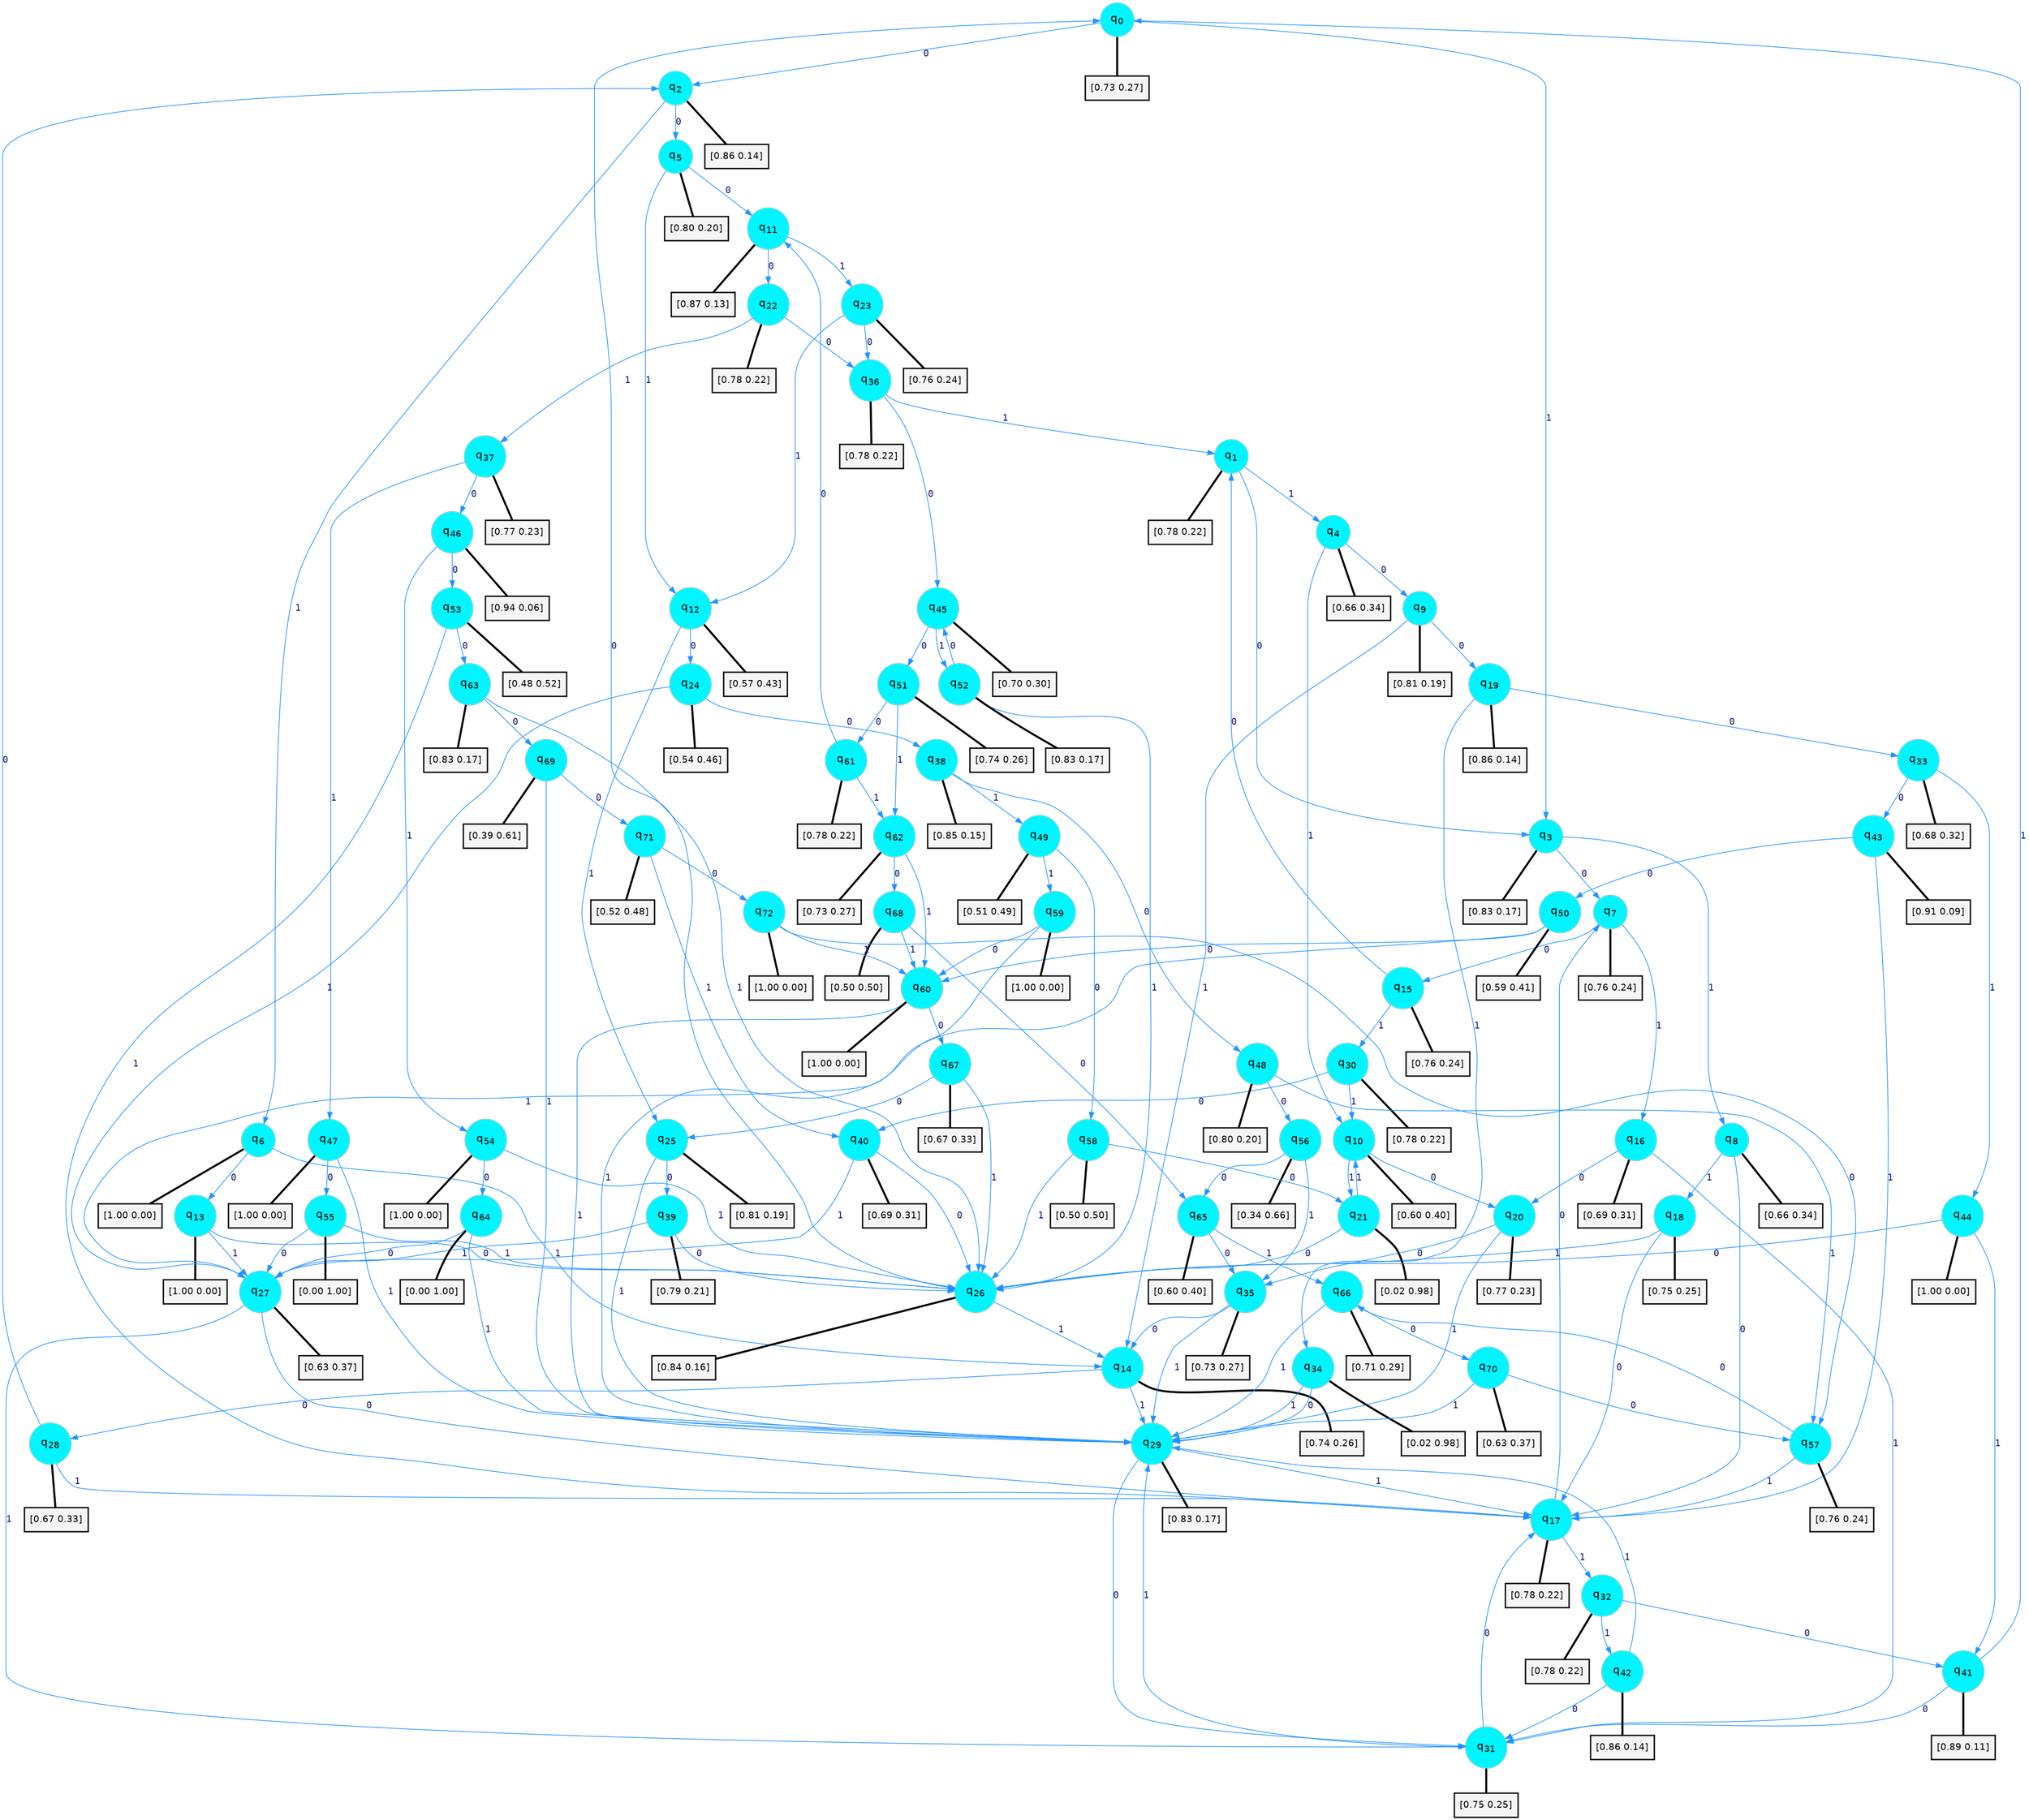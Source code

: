 digraph G {
graph [
bgcolor=transparent, dpi=300, rankdir=TD, size="40,25"];
node [
color=gray, fillcolor=turquoise1, fontcolor=black, fontname=Helvetica, fontsize=16, fontweight=bold, shape=circle, style=filled];
edge [
arrowsize=1, color=dodgerblue1, fontcolor=midnightblue, fontname=courier, fontweight=bold, penwidth=1, style=solid, weight=20];
0[label=<q<SUB>0</SUB>>];
1[label=<q<SUB>1</SUB>>];
2[label=<q<SUB>2</SUB>>];
3[label=<q<SUB>3</SUB>>];
4[label=<q<SUB>4</SUB>>];
5[label=<q<SUB>5</SUB>>];
6[label=<q<SUB>6</SUB>>];
7[label=<q<SUB>7</SUB>>];
8[label=<q<SUB>8</SUB>>];
9[label=<q<SUB>9</SUB>>];
10[label=<q<SUB>10</SUB>>];
11[label=<q<SUB>11</SUB>>];
12[label=<q<SUB>12</SUB>>];
13[label=<q<SUB>13</SUB>>];
14[label=<q<SUB>14</SUB>>];
15[label=<q<SUB>15</SUB>>];
16[label=<q<SUB>16</SUB>>];
17[label=<q<SUB>17</SUB>>];
18[label=<q<SUB>18</SUB>>];
19[label=<q<SUB>19</SUB>>];
20[label=<q<SUB>20</SUB>>];
21[label=<q<SUB>21</SUB>>];
22[label=<q<SUB>22</SUB>>];
23[label=<q<SUB>23</SUB>>];
24[label=<q<SUB>24</SUB>>];
25[label=<q<SUB>25</SUB>>];
26[label=<q<SUB>26</SUB>>];
27[label=<q<SUB>27</SUB>>];
28[label=<q<SUB>28</SUB>>];
29[label=<q<SUB>29</SUB>>];
30[label=<q<SUB>30</SUB>>];
31[label=<q<SUB>31</SUB>>];
32[label=<q<SUB>32</SUB>>];
33[label=<q<SUB>33</SUB>>];
34[label=<q<SUB>34</SUB>>];
35[label=<q<SUB>35</SUB>>];
36[label=<q<SUB>36</SUB>>];
37[label=<q<SUB>37</SUB>>];
38[label=<q<SUB>38</SUB>>];
39[label=<q<SUB>39</SUB>>];
40[label=<q<SUB>40</SUB>>];
41[label=<q<SUB>41</SUB>>];
42[label=<q<SUB>42</SUB>>];
43[label=<q<SUB>43</SUB>>];
44[label=<q<SUB>44</SUB>>];
45[label=<q<SUB>45</SUB>>];
46[label=<q<SUB>46</SUB>>];
47[label=<q<SUB>47</SUB>>];
48[label=<q<SUB>48</SUB>>];
49[label=<q<SUB>49</SUB>>];
50[label=<q<SUB>50</SUB>>];
51[label=<q<SUB>51</SUB>>];
52[label=<q<SUB>52</SUB>>];
53[label=<q<SUB>53</SUB>>];
54[label=<q<SUB>54</SUB>>];
55[label=<q<SUB>55</SUB>>];
56[label=<q<SUB>56</SUB>>];
57[label=<q<SUB>57</SUB>>];
58[label=<q<SUB>58</SUB>>];
59[label=<q<SUB>59</SUB>>];
60[label=<q<SUB>60</SUB>>];
61[label=<q<SUB>61</SUB>>];
62[label=<q<SUB>62</SUB>>];
63[label=<q<SUB>63</SUB>>];
64[label=<q<SUB>64</SUB>>];
65[label=<q<SUB>65</SUB>>];
66[label=<q<SUB>66</SUB>>];
67[label=<q<SUB>67</SUB>>];
68[label=<q<SUB>68</SUB>>];
69[label=<q<SUB>69</SUB>>];
70[label=<q<SUB>70</SUB>>];
71[label=<q<SUB>71</SUB>>];
72[label=<q<SUB>72</SUB>>];
73[label="[0.73 0.27]", shape=box,fontcolor=black, fontname=Helvetica, fontsize=14, penwidth=2, fillcolor=whitesmoke,color=black];
74[label="[0.78 0.22]", shape=box,fontcolor=black, fontname=Helvetica, fontsize=14, penwidth=2, fillcolor=whitesmoke,color=black];
75[label="[0.86 0.14]", shape=box,fontcolor=black, fontname=Helvetica, fontsize=14, penwidth=2, fillcolor=whitesmoke,color=black];
76[label="[0.83 0.17]", shape=box,fontcolor=black, fontname=Helvetica, fontsize=14, penwidth=2, fillcolor=whitesmoke,color=black];
77[label="[0.66 0.34]", shape=box,fontcolor=black, fontname=Helvetica, fontsize=14, penwidth=2, fillcolor=whitesmoke,color=black];
78[label="[0.80 0.20]", shape=box,fontcolor=black, fontname=Helvetica, fontsize=14, penwidth=2, fillcolor=whitesmoke,color=black];
79[label="[1.00 0.00]", shape=box,fontcolor=black, fontname=Helvetica, fontsize=14, penwidth=2, fillcolor=whitesmoke,color=black];
80[label="[0.76 0.24]", shape=box,fontcolor=black, fontname=Helvetica, fontsize=14, penwidth=2, fillcolor=whitesmoke,color=black];
81[label="[0.66 0.34]", shape=box,fontcolor=black, fontname=Helvetica, fontsize=14, penwidth=2, fillcolor=whitesmoke,color=black];
82[label="[0.81 0.19]", shape=box,fontcolor=black, fontname=Helvetica, fontsize=14, penwidth=2, fillcolor=whitesmoke,color=black];
83[label="[0.60 0.40]", shape=box,fontcolor=black, fontname=Helvetica, fontsize=14, penwidth=2, fillcolor=whitesmoke,color=black];
84[label="[0.87 0.13]", shape=box,fontcolor=black, fontname=Helvetica, fontsize=14, penwidth=2, fillcolor=whitesmoke,color=black];
85[label="[0.57 0.43]", shape=box,fontcolor=black, fontname=Helvetica, fontsize=14, penwidth=2, fillcolor=whitesmoke,color=black];
86[label="[1.00 0.00]", shape=box,fontcolor=black, fontname=Helvetica, fontsize=14, penwidth=2, fillcolor=whitesmoke,color=black];
87[label="[0.74 0.26]", shape=box,fontcolor=black, fontname=Helvetica, fontsize=14, penwidth=2, fillcolor=whitesmoke,color=black];
88[label="[0.76 0.24]", shape=box,fontcolor=black, fontname=Helvetica, fontsize=14, penwidth=2, fillcolor=whitesmoke,color=black];
89[label="[0.69 0.31]", shape=box,fontcolor=black, fontname=Helvetica, fontsize=14, penwidth=2, fillcolor=whitesmoke,color=black];
90[label="[0.78 0.22]", shape=box,fontcolor=black, fontname=Helvetica, fontsize=14, penwidth=2, fillcolor=whitesmoke,color=black];
91[label="[0.75 0.25]", shape=box,fontcolor=black, fontname=Helvetica, fontsize=14, penwidth=2, fillcolor=whitesmoke,color=black];
92[label="[0.86 0.14]", shape=box,fontcolor=black, fontname=Helvetica, fontsize=14, penwidth=2, fillcolor=whitesmoke,color=black];
93[label="[0.77 0.23]", shape=box,fontcolor=black, fontname=Helvetica, fontsize=14, penwidth=2, fillcolor=whitesmoke,color=black];
94[label="[0.02 0.98]", shape=box,fontcolor=black, fontname=Helvetica, fontsize=14, penwidth=2, fillcolor=whitesmoke,color=black];
95[label="[0.78 0.22]", shape=box,fontcolor=black, fontname=Helvetica, fontsize=14, penwidth=2, fillcolor=whitesmoke,color=black];
96[label="[0.76 0.24]", shape=box,fontcolor=black, fontname=Helvetica, fontsize=14, penwidth=2, fillcolor=whitesmoke,color=black];
97[label="[0.54 0.46]", shape=box,fontcolor=black, fontname=Helvetica, fontsize=14, penwidth=2, fillcolor=whitesmoke,color=black];
98[label="[0.81 0.19]", shape=box,fontcolor=black, fontname=Helvetica, fontsize=14, penwidth=2, fillcolor=whitesmoke,color=black];
99[label="[0.84 0.16]", shape=box,fontcolor=black, fontname=Helvetica, fontsize=14, penwidth=2, fillcolor=whitesmoke,color=black];
100[label="[0.63 0.37]", shape=box,fontcolor=black, fontname=Helvetica, fontsize=14, penwidth=2, fillcolor=whitesmoke,color=black];
101[label="[0.67 0.33]", shape=box,fontcolor=black, fontname=Helvetica, fontsize=14, penwidth=2, fillcolor=whitesmoke,color=black];
102[label="[0.83 0.17]", shape=box,fontcolor=black, fontname=Helvetica, fontsize=14, penwidth=2, fillcolor=whitesmoke,color=black];
103[label="[0.78 0.22]", shape=box,fontcolor=black, fontname=Helvetica, fontsize=14, penwidth=2, fillcolor=whitesmoke,color=black];
104[label="[0.75 0.25]", shape=box,fontcolor=black, fontname=Helvetica, fontsize=14, penwidth=2, fillcolor=whitesmoke,color=black];
105[label="[0.78 0.22]", shape=box,fontcolor=black, fontname=Helvetica, fontsize=14, penwidth=2, fillcolor=whitesmoke,color=black];
106[label="[0.68 0.32]", shape=box,fontcolor=black, fontname=Helvetica, fontsize=14, penwidth=2, fillcolor=whitesmoke,color=black];
107[label="[0.02 0.98]", shape=box,fontcolor=black, fontname=Helvetica, fontsize=14, penwidth=2, fillcolor=whitesmoke,color=black];
108[label="[0.73 0.27]", shape=box,fontcolor=black, fontname=Helvetica, fontsize=14, penwidth=2, fillcolor=whitesmoke,color=black];
109[label="[0.78 0.22]", shape=box,fontcolor=black, fontname=Helvetica, fontsize=14, penwidth=2, fillcolor=whitesmoke,color=black];
110[label="[0.77 0.23]", shape=box,fontcolor=black, fontname=Helvetica, fontsize=14, penwidth=2, fillcolor=whitesmoke,color=black];
111[label="[0.85 0.15]", shape=box,fontcolor=black, fontname=Helvetica, fontsize=14, penwidth=2, fillcolor=whitesmoke,color=black];
112[label="[0.79 0.21]", shape=box,fontcolor=black, fontname=Helvetica, fontsize=14, penwidth=2, fillcolor=whitesmoke,color=black];
113[label="[0.69 0.31]", shape=box,fontcolor=black, fontname=Helvetica, fontsize=14, penwidth=2, fillcolor=whitesmoke,color=black];
114[label="[0.89 0.11]", shape=box,fontcolor=black, fontname=Helvetica, fontsize=14, penwidth=2, fillcolor=whitesmoke,color=black];
115[label="[0.86 0.14]", shape=box,fontcolor=black, fontname=Helvetica, fontsize=14, penwidth=2, fillcolor=whitesmoke,color=black];
116[label="[0.91 0.09]", shape=box,fontcolor=black, fontname=Helvetica, fontsize=14, penwidth=2, fillcolor=whitesmoke,color=black];
117[label="[1.00 0.00]", shape=box,fontcolor=black, fontname=Helvetica, fontsize=14, penwidth=2, fillcolor=whitesmoke,color=black];
118[label="[0.70 0.30]", shape=box,fontcolor=black, fontname=Helvetica, fontsize=14, penwidth=2, fillcolor=whitesmoke,color=black];
119[label="[0.94 0.06]", shape=box,fontcolor=black, fontname=Helvetica, fontsize=14, penwidth=2, fillcolor=whitesmoke,color=black];
120[label="[1.00 0.00]", shape=box,fontcolor=black, fontname=Helvetica, fontsize=14, penwidth=2, fillcolor=whitesmoke,color=black];
121[label="[0.80 0.20]", shape=box,fontcolor=black, fontname=Helvetica, fontsize=14, penwidth=2, fillcolor=whitesmoke,color=black];
122[label="[0.51 0.49]", shape=box,fontcolor=black, fontname=Helvetica, fontsize=14, penwidth=2, fillcolor=whitesmoke,color=black];
123[label="[0.59 0.41]", shape=box,fontcolor=black, fontname=Helvetica, fontsize=14, penwidth=2, fillcolor=whitesmoke,color=black];
124[label="[0.74 0.26]", shape=box,fontcolor=black, fontname=Helvetica, fontsize=14, penwidth=2, fillcolor=whitesmoke,color=black];
125[label="[0.83 0.17]", shape=box,fontcolor=black, fontname=Helvetica, fontsize=14, penwidth=2, fillcolor=whitesmoke,color=black];
126[label="[0.48 0.52]", shape=box,fontcolor=black, fontname=Helvetica, fontsize=14, penwidth=2, fillcolor=whitesmoke,color=black];
127[label="[1.00 0.00]", shape=box,fontcolor=black, fontname=Helvetica, fontsize=14, penwidth=2, fillcolor=whitesmoke,color=black];
128[label="[0.00 1.00]", shape=box,fontcolor=black, fontname=Helvetica, fontsize=14, penwidth=2, fillcolor=whitesmoke,color=black];
129[label="[0.34 0.66]", shape=box,fontcolor=black, fontname=Helvetica, fontsize=14, penwidth=2, fillcolor=whitesmoke,color=black];
130[label="[0.76 0.24]", shape=box,fontcolor=black, fontname=Helvetica, fontsize=14, penwidth=2, fillcolor=whitesmoke,color=black];
131[label="[0.50 0.50]", shape=box,fontcolor=black, fontname=Helvetica, fontsize=14, penwidth=2, fillcolor=whitesmoke,color=black];
132[label="[1.00 0.00]", shape=box,fontcolor=black, fontname=Helvetica, fontsize=14, penwidth=2, fillcolor=whitesmoke,color=black];
133[label="[1.00 0.00]", shape=box,fontcolor=black, fontname=Helvetica, fontsize=14, penwidth=2, fillcolor=whitesmoke,color=black];
134[label="[0.78 0.22]", shape=box,fontcolor=black, fontname=Helvetica, fontsize=14, penwidth=2, fillcolor=whitesmoke,color=black];
135[label="[0.73 0.27]", shape=box,fontcolor=black, fontname=Helvetica, fontsize=14, penwidth=2, fillcolor=whitesmoke,color=black];
136[label="[0.83 0.17]", shape=box,fontcolor=black, fontname=Helvetica, fontsize=14, penwidth=2, fillcolor=whitesmoke,color=black];
137[label="[0.00 1.00]", shape=box,fontcolor=black, fontname=Helvetica, fontsize=14, penwidth=2, fillcolor=whitesmoke,color=black];
138[label="[0.60 0.40]", shape=box,fontcolor=black, fontname=Helvetica, fontsize=14, penwidth=2, fillcolor=whitesmoke,color=black];
139[label="[0.71 0.29]", shape=box,fontcolor=black, fontname=Helvetica, fontsize=14, penwidth=2, fillcolor=whitesmoke,color=black];
140[label="[0.67 0.33]", shape=box,fontcolor=black, fontname=Helvetica, fontsize=14, penwidth=2, fillcolor=whitesmoke,color=black];
141[label="[0.50 0.50]", shape=box,fontcolor=black, fontname=Helvetica, fontsize=14, penwidth=2, fillcolor=whitesmoke,color=black];
142[label="[0.39 0.61]", shape=box,fontcolor=black, fontname=Helvetica, fontsize=14, penwidth=2, fillcolor=whitesmoke,color=black];
143[label="[0.63 0.37]", shape=box,fontcolor=black, fontname=Helvetica, fontsize=14, penwidth=2, fillcolor=whitesmoke,color=black];
144[label="[0.52 0.48]", shape=box,fontcolor=black, fontname=Helvetica, fontsize=14, penwidth=2, fillcolor=whitesmoke,color=black];
145[label="[1.00 0.00]", shape=box,fontcolor=black, fontname=Helvetica, fontsize=14, penwidth=2, fillcolor=whitesmoke,color=black];
0->2 [label=0];
0->3 [label=1];
0->73 [arrowhead=none, penwidth=3,color=black];
1->3 [label=0];
1->4 [label=1];
1->74 [arrowhead=none, penwidth=3,color=black];
2->5 [label=0];
2->6 [label=1];
2->75 [arrowhead=none, penwidth=3,color=black];
3->7 [label=0];
3->8 [label=1];
3->76 [arrowhead=none, penwidth=3,color=black];
4->9 [label=0];
4->10 [label=1];
4->77 [arrowhead=none, penwidth=3,color=black];
5->11 [label=0];
5->12 [label=1];
5->78 [arrowhead=none, penwidth=3,color=black];
6->13 [label=0];
6->14 [label=1];
6->79 [arrowhead=none, penwidth=3,color=black];
7->15 [label=0];
7->16 [label=1];
7->80 [arrowhead=none, penwidth=3,color=black];
8->17 [label=0];
8->18 [label=1];
8->81 [arrowhead=none, penwidth=3,color=black];
9->19 [label=0];
9->14 [label=1];
9->82 [arrowhead=none, penwidth=3,color=black];
10->20 [label=0];
10->21 [label=1];
10->83 [arrowhead=none, penwidth=3,color=black];
11->22 [label=0];
11->23 [label=1];
11->84 [arrowhead=none, penwidth=3,color=black];
12->24 [label=0];
12->25 [label=1];
12->85 [arrowhead=none, penwidth=3,color=black];
13->26 [label=0];
13->27 [label=1];
13->86 [arrowhead=none, penwidth=3,color=black];
14->28 [label=0];
14->29 [label=1];
14->87 [arrowhead=none, penwidth=3,color=black];
15->1 [label=0];
15->30 [label=1];
15->88 [arrowhead=none, penwidth=3,color=black];
16->20 [label=0];
16->31 [label=1];
16->89 [arrowhead=none, penwidth=3,color=black];
17->7 [label=0];
17->32 [label=1];
17->90 [arrowhead=none, penwidth=3,color=black];
18->17 [label=0];
18->26 [label=1];
18->91 [arrowhead=none, penwidth=3,color=black];
19->33 [label=0];
19->34 [label=1];
19->92 [arrowhead=none, penwidth=3,color=black];
20->35 [label=0];
20->29 [label=1];
20->93 [arrowhead=none, penwidth=3,color=black];
21->26 [label=0];
21->10 [label=1];
21->94 [arrowhead=none, penwidth=3,color=black];
22->36 [label=0];
22->37 [label=1];
22->95 [arrowhead=none, penwidth=3,color=black];
23->36 [label=0];
23->12 [label=1];
23->96 [arrowhead=none, penwidth=3,color=black];
24->38 [label=0];
24->27 [label=1];
24->97 [arrowhead=none, penwidth=3,color=black];
25->39 [label=0];
25->29 [label=1];
25->98 [arrowhead=none, penwidth=3,color=black];
26->0 [label=0];
26->14 [label=1];
26->99 [arrowhead=none, penwidth=3,color=black];
27->17 [label=0];
27->31 [label=1];
27->100 [arrowhead=none, penwidth=3,color=black];
28->2 [label=0];
28->17 [label=1];
28->101 [arrowhead=none, penwidth=3,color=black];
29->31 [label=0];
29->17 [label=1];
29->102 [arrowhead=none, penwidth=3,color=black];
30->40 [label=0];
30->10 [label=1];
30->103 [arrowhead=none, penwidth=3,color=black];
31->17 [label=0];
31->29 [label=1];
31->104 [arrowhead=none, penwidth=3,color=black];
32->41 [label=0];
32->42 [label=1];
32->105 [arrowhead=none, penwidth=3,color=black];
33->43 [label=0];
33->44 [label=1];
33->106 [arrowhead=none, penwidth=3,color=black];
34->29 [label=0];
34->29 [label=1];
34->107 [arrowhead=none, penwidth=3,color=black];
35->14 [label=0];
35->29 [label=1];
35->108 [arrowhead=none, penwidth=3,color=black];
36->45 [label=0];
36->1 [label=1];
36->109 [arrowhead=none, penwidth=3,color=black];
37->46 [label=0];
37->47 [label=1];
37->110 [arrowhead=none, penwidth=3,color=black];
38->48 [label=0];
38->49 [label=1];
38->111 [arrowhead=none, penwidth=3,color=black];
39->26 [label=0];
39->27 [label=1];
39->112 [arrowhead=none, penwidth=3,color=black];
40->26 [label=0];
40->27 [label=1];
40->113 [arrowhead=none, penwidth=3,color=black];
41->31 [label=0];
41->0 [label=1];
41->114 [arrowhead=none, penwidth=3,color=black];
42->31 [label=0];
42->29 [label=1];
42->115 [arrowhead=none, penwidth=3,color=black];
43->50 [label=0];
43->17 [label=1];
43->116 [arrowhead=none, penwidth=3,color=black];
44->26 [label=0];
44->41 [label=1];
44->117 [arrowhead=none, penwidth=3,color=black];
45->51 [label=0];
45->52 [label=1];
45->118 [arrowhead=none, penwidth=3,color=black];
46->53 [label=0];
46->54 [label=1];
46->119 [arrowhead=none, penwidth=3,color=black];
47->55 [label=0];
47->29 [label=1];
47->120 [arrowhead=none, penwidth=3,color=black];
48->56 [label=0];
48->57 [label=1];
48->121 [arrowhead=none, penwidth=3,color=black];
49->58 [label=0];
49->59 [label=1];
49->122 [arrowhead=none, penwidth=3,color=black];
50->60 [label=0];
50->27 [label=1];
50->123 [arrowhead=none, penwidth=3,color=black];
51->61 [label=0];
51->62 [label=1];
51->124 [arrowhead=none, penwidth=3,color=black];
52->45 [label=0];
52->26 [label=1];
52->125 [arrowhead=none, penwidth=3,color=black];
53->63 [label=0];
53->17 [label=1];
53->126 [arrowhead=none, penwidth=3,color=black];
54->64 [label=0];
54->26 [label=1];
54->127 [arrowhead=none, penwidth=3,color=black];
55->27 [label=0];
55->26 [label=1];
55->128 [arrowhead=none, penwidth=3,color=black];
56->65 [label=0];
56->35 [label=1];
56->129 [arrowhead=none, penwidth=3,color=black];
57->66 [label=0];
57->17 [label=1];
57->130 [arrowhead=none, penwidth=3,color=black];
58->21 [label=0];
58->26 [label=1];
58->131 [arrowhead=none, penwidth=3,color=black];
59->60 [label=0];
59->29 [label=1];
59->132 [arrowhead=none, penwidth=3,color=black];
60->67 [label=0];
60->29 [label=1];
60->133 [arrowhead=none, penwidth=3,color=black];
61->11 [label=0];
61->62 [label=1];
61->134 [arrowhead=none, penwidth=3,color=black];
62->68 [label=0];
62->60 [label=1];
62->135 [arrowhead=none, penwidth=3,color=black];
63->69 [label=0];
63->26 [label=1];
63->136 [arrowhead=none, penwidth=3,color=black];
64->27 [label=0];
64->29 [label=1];
64->137 [arrowhead=none, penwidth=3,color=black];
65->35 [label=0];
65->66 [label=1];
65->138 [arrowhead=none, penwidth=3,color=black];
66->70 [label=0];
66->29 [label=1];
66->139 [arrowhead=none, penwidth=3,color=black];
67->25 [label=0];
67->26 [label=1];
67->140 [arrowhead=none, penwidth=3,color=black];
68->65 [label=0];
68->60 [label=1];
68->141 [arrowhead=none, penwidth=3,color=black];
69->71 [label=0];
69->29 [label=1];
69->142 [arrowhead=none, penwidth=3,color=black];
70->57 [label=0];
70->29 [label=1];
70->143 [arrowhead=none, penwidth=3,color=black];
71->72 [label=0];
71->40 [label=1];
71->144 [arrowhead=none, penwidth=3,color=black];
72->57 [label=0];
72->60 [label=1];
72->145 [arrowhead=none, penwidth=3,color=black];
}

